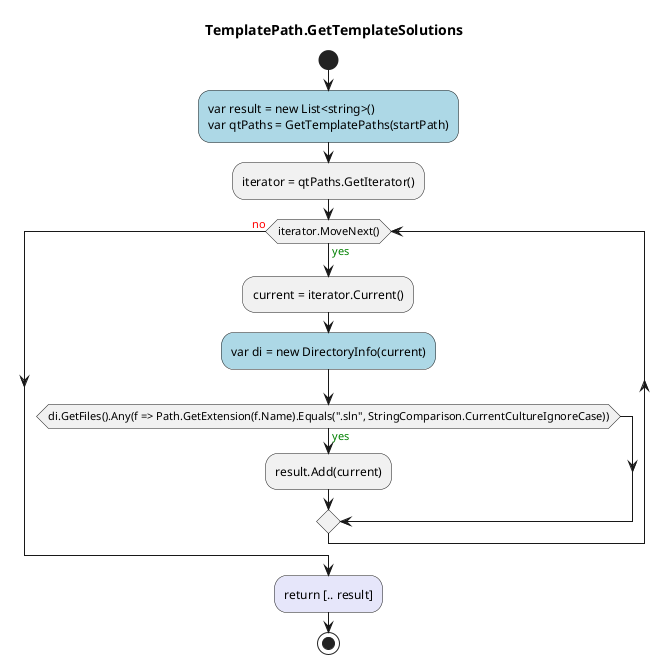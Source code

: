 @startuml TemplatePath.GetTemplateSolutions
title TemplatePath.GetTemplateSolutions
start
#LightBlue:var result = new List<string>()
var qtPaths = GetTemplatePaths(startPath);
:iterator = qtPaths.GetIterator();
while (iterator.MoveNext()) is (<color:green>yes)
:current = iterator.Current();
      #LightBlue:var di = new DirectoryInfo(current);
      if (di.GetFiles().Any(f => Path.GetExtension(f.Name).Equals(".sln", StringComparison.CurrentCultureIgnoreCase))) then (<color:green>yes)
          :result.Add(current);
      endif
endwhile (<color:red>no)
#Lavender:return [.. result];
stop
@enduml
